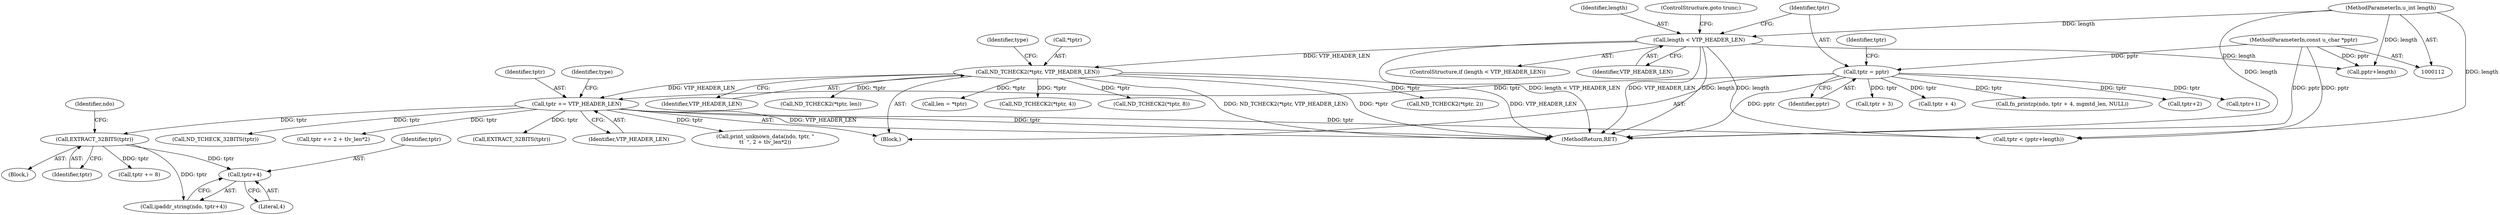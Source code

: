 digraph "0_tcpdump_ae83295915d08a854de27a88efac5dd7353e6d3f@pointer" {
"1000234" [label="(Call,tptr+4)"];
"1000230" [label="(Call,EXTRACT_32BITS(tptr))"];
"1000213" [label="(Call,tptr += VTP_HEADER_LEN)"];
"1000132" [label="(Call,ND_TCHECK2(*tptr, VTP_HEADER_LEN))"];
"1000125" [label="(Call,length < VTP_HEADER_LEN)"];
"1000115" [label="(MethodParameterIn,u_int length)"];
"1000129" [label="(Call,tptr = pptr)"];
"1000114" [label="(MethodParameterIn,const u_char *pptr)"];
"1000116" [label="(Block,)"];
"1000133" [label="(Call,*tptr)"];
"1000173" [label="(Call,tptr + 3)"];
"1000124" [label="(ControlStructure,if (length < VTP_HEADER_LEN))"];
"1000194" [label="(Call,tptr + 4)"];
"1000610" [label="(Call,ND_TCHECK2(*tptr, 4))"];
"1000192" [label="(Call,fn_printzp(ndo, tptr + 4, mgmtd_len, NULL))"];
"1000114" [label="(MethodParameterIn,const u_char *pptr)"];
"1000137" [label="(Identifier,type)"];
"1000128" [label="(ControlStructure,goto trunc;)"];
"1000220" [label="(Call,ND_TCHECK2(*tptr, 8))"];
"1000584" [label="(Call,print_unknown_data(ndo, tptr, \"\n\t\t  \", 2 + tlv_len*2))"];
"1000134" [label="(Identifier,tptr)"];
"1000210" [label="(Call,tptr+2)"];
"1000295" [label="(Call,ND_TCHECK_32BITS(tptr))"];
"1000125" [label="(Call,length < VTP_HEADER_LEN)"];
"1000115" [label="(MethodParameterIn,u_int length)"];
"1000632" [label="(MethodReturn,RET)"];
"1000230" [label="(Call,EXTRACT_32BITS(tptr))"];
"1000129" [label="(Call,tptr = pptr)"];
"1000217" [label="(Identifier,type)"];
"1000234" [label="(Call,tptr+4)"];
"1000214" [label="(Identifier,tptr)"];
"1000442" [label="(Call,ND_TCHECK2(*tptr, 2))"];
"1000127" [label="(Identifier,VTP_HEADER_LEN)"];
"1000126" [label="(Identifier,length)"];
"1000130" [label="(Identifier,tptr)"];
"1000229" [label="(Block,)"];
"1000601" [label="(Call,tptr += 2 + tlv_len*2)"];
"1000236" [label="(Literal,4)"];
"1000213" [label="(Call,tptr += VTP_HEADER_LEN)"];
"1000233" [label="(Identifier,ndo)"];
"1000135" [label="(Identifier,VTP_HEADER_LEN)"];
"1000619" [label="(Call,EXTRACT_32BITS(tptr))"];
"1000235" [label="(Identifier,tptr)"];
"1000231" [label="(Identifier,tptr)"];
"1000139" [label="(Call,tptr+1)"];
"1000215" [label="(Identifier,VTP_HEADER_LEN)"];
"1000237" [label="(Call,tptr += 8)"];
"1000132" [label="(Call,ND_TCHECK2(*tptr, VTP_HEADER_LEN))"];
"1000232" [label="(Call,ipaddr_string(ndo, tptr+4))"];
"1000325" [label="(Call,ND_TCHECK2(*tptr, len))"];
"1000308" [label="(Call,tptr < (pptr+length))"];
"1000316" [label="(Call,len = *tptr)"];
"1000131" [label="(Identifier,pptr)"];
"1000310" [label="(Call,pptr+length)"];
"1000234" -> "1000232"  [label="AST: "];
"1000234" -> "1000236"  [label="CFG: "];
"1000235" -> "1000234"  [label="AST: "];
"1000236" -> "1000234"  [label="AST: "];
"1000232" -> "1000234"  [label="CFG: "];
"1000230" -> "1000234"  [label="DDG: tptr"];
"1000230" -> "1000229"  [label="AST: "];
"1000230" -> "1000231"  [label="CFG: "];
"1000231" -> "1000230"  [label="AST: "];
"1000233" -> "1000230"  [label="CFG: "];
"1000213" -> "1000230"  [label="DDG: tptr"];
"1000230" -> "1000232"  [label="DDG: tptr"];
"1000230" -> "1000237"  [label="DDG: tptr"];
"1000213" -> "1000116"  [label="AST: "];
"1000213" -> "1000215"  [label="CFG: "];
"1000214" -> "1000213"  [label="AST: "];
"1000215" -> "1000213"  [label="AST: "];
"1000217" -> "1000213"  [label="CFG: "];
"1000213" -> "1000632"  [label="DDG: tptr"];
"1000213" -> "1000632"  [label="DDG: VTP_HEADER_LEN"];
"1000132" -> "1000213"  [label="DDG: VTP_HEADER_LEN"];
"1000129" -> "1000213"  [label="DDG: tptr"];
"1000213" -> "1000295"  [label="DDG: tptr"];
"1000213" -> "1000308"  [label="DDG: tptr"];
"1000213" -> "1000584"  [label="DDG: tptr"];
"1000213" -> "1000601"  [label="DDG: tptr"];
"1000213" -> "1000619"  [label="DDG: tptr"];
"1000132" -> "1000116"  [label="AST: "];
"1000132" -> "1000135"  [label="CFG: "];
"1000133" -> "1000132"  [label="AST: "];
"1000135" -> "1000132"  [label="AST: "];
"1000137" -> "1000132"  [label="CFG: "];
"1000132" -> "1000632"  [label="DDG: ND_TCHECK2(*tptr, VTP_HEADER_LEN)"];
"1000132" -> "1000632"  [label="DDG: *tptr"];
"1000132" -> "1000632"  [label="DDG: VTP_HEADER_LEN"];
"1000125" -> "1000132"  [label="DDG: VTP_HEADER_LEN"];
"1000132" -> "1000220"  [label="DDG: *tptr"];
"1000132" -> "1000316"  [label="DDG: *tptr"];
"1000132" -> "1000325"  [label="DDG: *tptr"];
"1000132" -> "1000442"  [label="DDG: *tptr"];
"1000132" -> "1000610"  [label="DDG: *tptr"];
"1000125" -> "1000124"  [label="AST: "];
"1000125" -> "1000127"  [label="CFG: "];
"1000126" -> "1000125"  [label="AST: "];
"1000127" -> "1000125"  [label="AST: "];
"1000128" -> "1000125"  [label="CFG: "];
"1000130" -> "1000125"  [label="CFG: "];
"1000125" -> "1000632"  [label="DDG: length"];
"1000125" -> "1000632"  [label="DDG: length < VTP_HEADER_LEN"];
"1000125" -> "1000632"  [label="DDG: VTP_HEADER_LEN"];
"1000115" -> "1000125"  [label="DDG: length"];
"1000125" -> "1000308"  [label="DDG: length"];
"1000125" -> "1000310"  [label="DDG: length"];
"1000115" -> "1000112"  [label="AST: "];
"1000115" -> "1000632"  [label="DDG: length"];
"1000115" -> "1000308"  [label="DDG: length"];
"1000115" -> "1000310"  [label="DDG: length"];
"1000129" -> "1000116"  [label="AST: "];
"1000129" -> "1000131"  [label="CFG: "];
"1000130" -> "1000129"  [label="AST: "];
"1000131" -> "1000129"  [label="AST: "];
"1000134" -> "1000129"  [label="CFG: "];
"1000129" -> "1000632"  [label="DDG: pptr"];
"1000114" -> "1000129"  [label="DDG: pptr"];
"1000129" -> "1000139"  [label="DDG: tptr"];
"1000129" -> "1000173"  [label="DDG: tptr"];
"1000129" -> "1000192"  [label="DDG: tptr"];
"1000129" -> "1000194"  [label="DDG: tptr"];
"1000129" -> "1000210"  [label="DDG: tptr"];
"1000114" -> "1000112"  [label="AST: "];
"1000114" -> "1000632"  [label="DDG: pptr"];
"1000114" -> "1000308"  [label="DDG: pptr"];
"1000114" -> "1000310"  [label="DDG: pptr"];
}
